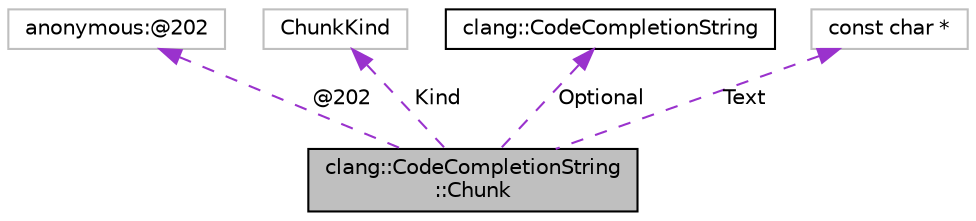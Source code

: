 digraph "clang::CodeCompletionString::Chunk"
{
 // LATEX_PDF_SIZE
  bgcolor="transparent";
  edge [fontname="Helvetica",fontsize="10",labelfontname="Helvetica",labelfontsize="10"];
  node [fontname="Helvetica",fontsize="10",shape=record];
  Node1 [label="clang::CodeCompletionString\l::Chunk",height=0.2,width=0.4,color="black", fillcolor="grey75", style="filled", fontcolor="black",tooltip="One piece of the code completion string."];
  Node2 -> Node1 [dir="back",color="darkorchid3",fontsize="10",style="dashed",label=" @202" ,fontname="Helvetica"];
  Node2 [label="anonymous:@202",height=0.2,width=0.4,color="grey75",tooltip=" "];
  Node3 -> Node1 [dir="back",color="darkorchid3",fontsize="10",style="dashed",label=" Kind" ,fontname="Helvetica"];
  Node3 [label="ChunkKind",height=0.2,width=0.4,color="grey75",tooltip=" "];
  Node4 -> Node1 [dir="back",color="darkorchid3",fontsize="10",style="dashed",label=" Optional" ,fontname="Helvetica"];
  Node4 [label="clang::CodeCompletionString",height=0.2,width=0.4,color="black",URL="$classclang_1_1CodeCompletionString.html",tooltip="A \"string\" used to describe how code completion can be performed for an entity."];
  Node5 -> Node1 [dir="back",color="darkorchid3",fontsize="10",style="dashed",label=" Text" ,fontname="Helvetica"];
  Node5 [label="const char *",height=0.2,width=0.4,color="grey75",tooltip=" "];
}
